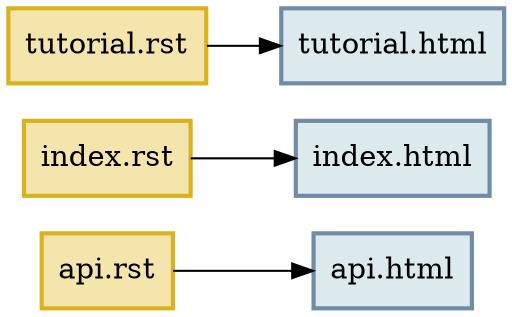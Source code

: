 digraph {
graph [rankdir=LR];
node [shape=rect penwidth=2 color="#DAB21D"
      style=filled fillcolor="#F4E5AD"]
{rank=same
"api.rst"
"index.rst"
"tutorial.rst"
}
node [shape=rect penwidth=2 color="#708BA6"
      style=filled fillcolor="#DCE9ED"]
{rank=same
"api.html"
"index.html"
"tutorial.html"
}
node [shape=oval penwidth=0 style=filled fillcolor="#E8EED2"
      margin="0.05,0"]
"api.rst" -> "api.html"
"index.rst" -> "index.html"
"tutorial.rst" -> "tutorial.html"
}